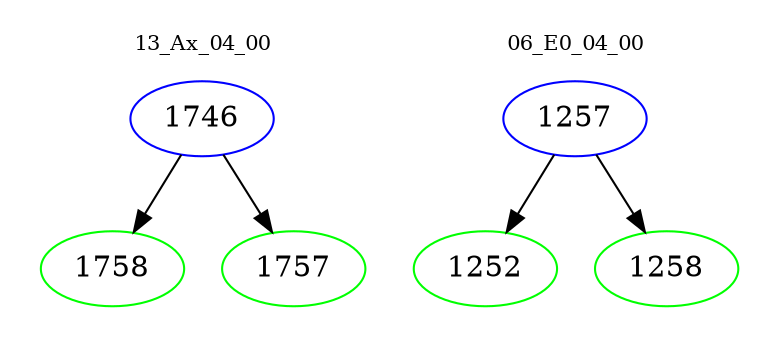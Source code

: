 digraph{
subgraph cluster_0 {
color = white
label = "13_Ax_04_00";
fontsize=10;
T0_1746 [label="1746", color="blue"]
T0_1746 -> T0_1758 [color="black"]
T0_1758 [label="1758", color="green"]
T0_1746 -> T0_1757 [color="black"]
T0_1757 [label="1757", color="green"]
}
subgraph cluster_1 {
color = white
label = "06_E0_04_00";
fontsize=10;
T1_1257 [label="1257", color="blue"]
T1_1257 -> T1_1252 [color="black"]
T1_1252 [label="1252", color="green"]
T1_1257 -> T1_1258 [color="black"]
T1_1258 [label="1258", color="green"]
}
}
